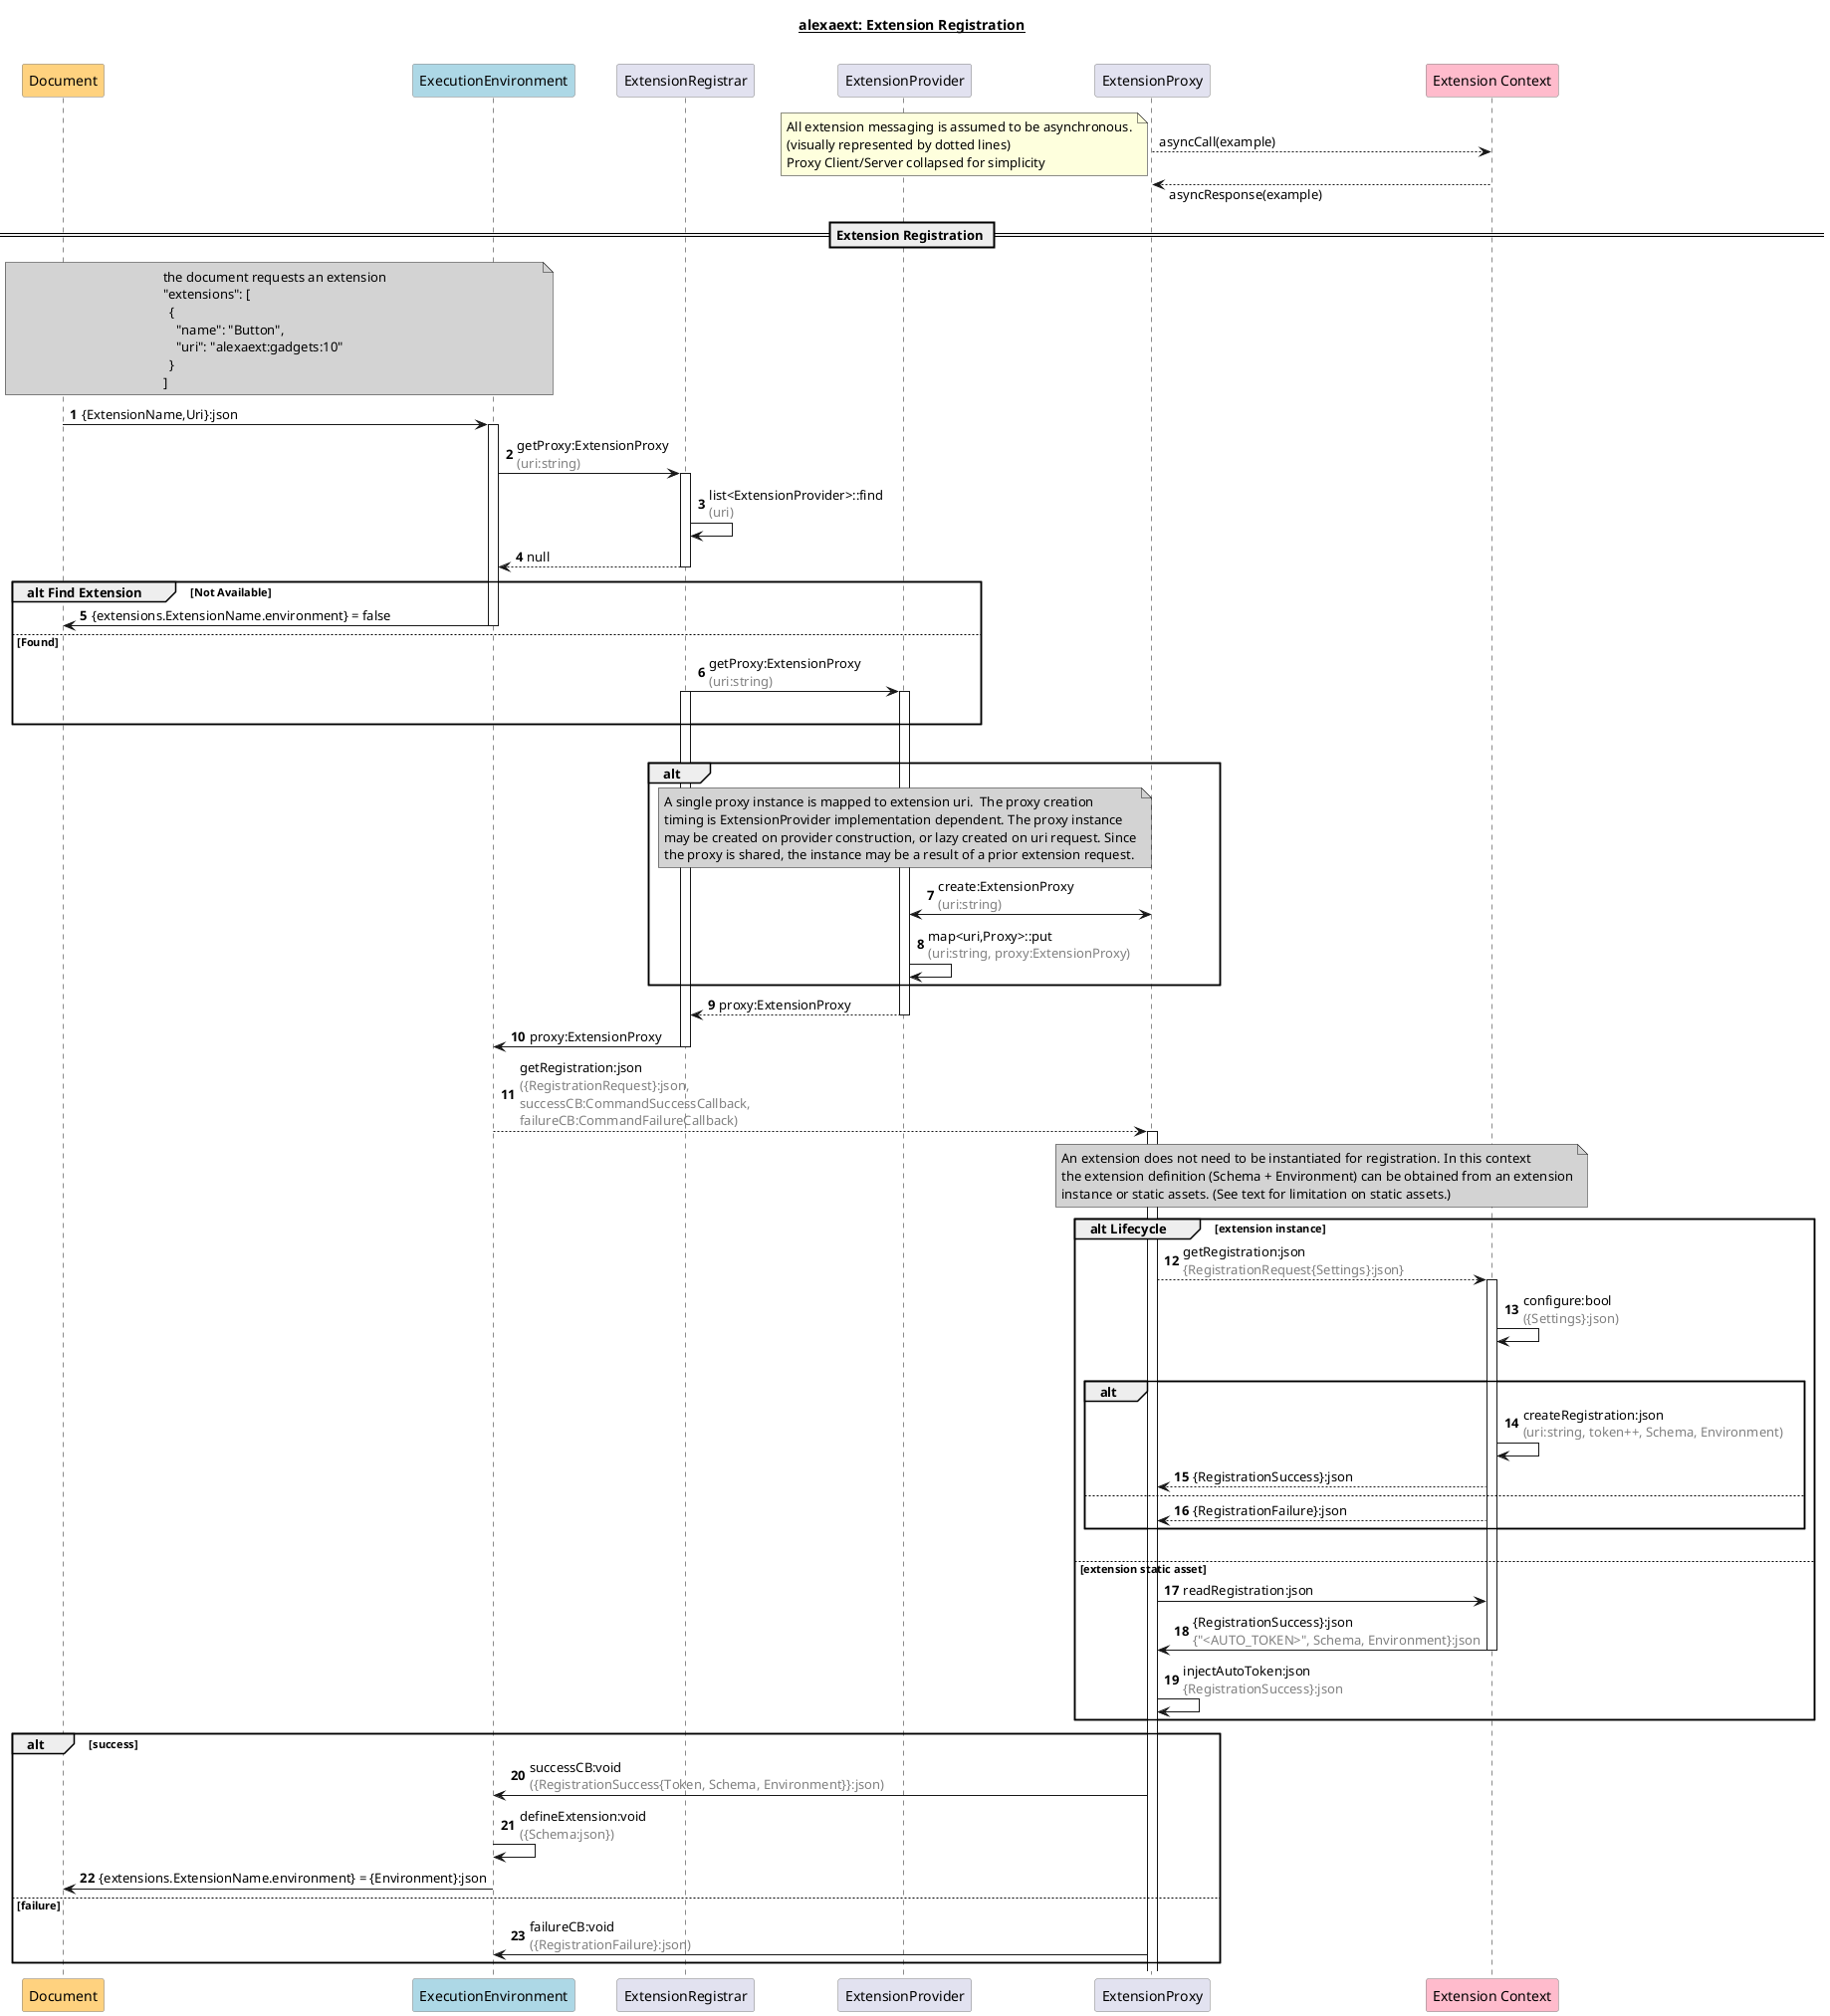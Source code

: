 @startuml ExtensionRegistration
title
 <u><b>alexaext: Extension Registration</b></u>
 
 'blank title line for spacing
end title

skinparam sequence {
ParticipantBorderColor #808080
}
skinparam responseMessageBelowArrow true

participant Document #FFD27F
participant "ExecutionEnvironment" as ExeEnv #LightBlue
participant "ExtensionRegistrar" as Registrar
participant "ExtensionProvider" as Provider
participant "ExtensionProxy" as Proxy
participant "Extension Context" as Extension #FFBBCC

Proxy -->Extension:asyncCall(example)
note left
All extension messaging is assumed to be asynchronous.
(visually represented by dotted lines)
Proxy Client/Server collapsed for simplicity
end note
Proxy <--Extension:asyncResponse(example)

== Extension Registration ==
autonumber

note over Document,ExeEnv #LightGray
  the document requests an extension
  "extensions": [
    {
      "name": "Button",
      "uri": "alexaext:gadgets:10"
    }
  ]
end note
Document -> ExeEnv : {ExtensionName,Uri}:json
activate ExeEnv

ExeEnv -> Registrar : getProxy:ExtensionProxy\n<font color=gray>(uri:string)
activate Registrar
Registrar -> Registrar : list<ExtensionProvider>::find\n<font color=gray>(uri)
return null

group alt Find Extension [Not Available]
ExeEnv -> Document: {extensions.ExtensionName.environment} = false
deactivate Registrar
deactivate ExeEnv
else Found
Registrar -> Provider : getProxy:ExtensionProxy\n<font color=gray>(uri:string)
activate Registrar
activate Provider
|||
end
|||

alt
note over Provider #LightGray
 A single proxy instance is mapped to extension uri.  The proxy creation
 timing is ExtensionProvider implementation dependent. The proxy instance
 may be created on provider construction, or lazy created on uri request. Since
 the proxy is shared, the instance may be a result of a prior extension request.
end note
Provider <-> Proxy : create:ExtensionProxy\n<font color=gray>(uri:string)
Provider -> Provider: map<uri,Proxy>::put\n<font color=gray>(uri:string, proxy:ExtensionProxy)
end
return proxy:ExtensionProxy
deactivate Provider
Registrar -> ExeEnv : proxy:ExtensionProxy
deactivate Registrar


ExeEnv --> Proxy:getRegistration:json\n<font color=gray>({RegistrationRequest}:json,\n<font color=gray>successCB:CommandSuccessCallback,\n<font color=gray>failureCB:CommandFailureCallback)
activate Proxy
note over Proxy,Extension #LightGray
 An extension does not need to be instantiated for registration. In this context
 the extension definition (Schema + Environment) can be obtained from an extension
 instance or static assets. (See text for limitation on static assets.)
end note
group alt Lifecycle [extension instance]
Proxy --> Extension:getRegistration:json\n<font color=gray>{RegistrationRequest{Settings}:json}
activate Extension
Extension -> Extension: configure:bool\n<font color=gray>({Settings}:json)
|||
alt 
Extension -> Extension: createRegistration:json\n<font color=gray>(uri:string, token++, Schema, Environment)
Extension --> Proxy: {RegistrationSuccess}:json
else
Extension --> Proxy: {RegistrationFailure}:json
end
|||
else extension static asset
Proxy -> Extension : readRegistration:json
Extension -> Proxy: {RegistrationSuccess}:json\n<font color=gray>{"<AUTO_TOKEN>", Schema, Environment}:json
deactivate Extension
Proxy -> Proxy: injectAutoToken:json\n<font color=gray>{RegistrationSuccess}:json
end

alt success
Proxy -> ExeEnv: successCB:void\n<font color=gray>({RegistrationSuccess{Token, Schema, Environment}}:json)
ExeEnv -> ExeEnv: defineExtension:void\n<font color=gray>({Schema:json})
ExeEnv -> Document:  {extensions.ExtensionName.environment} = {Environment}:json

else failure
Proxy -> ExeEnv: failureCB:void\n<font color=gray>({RegistrationFailure}:json)
end

@enduml
